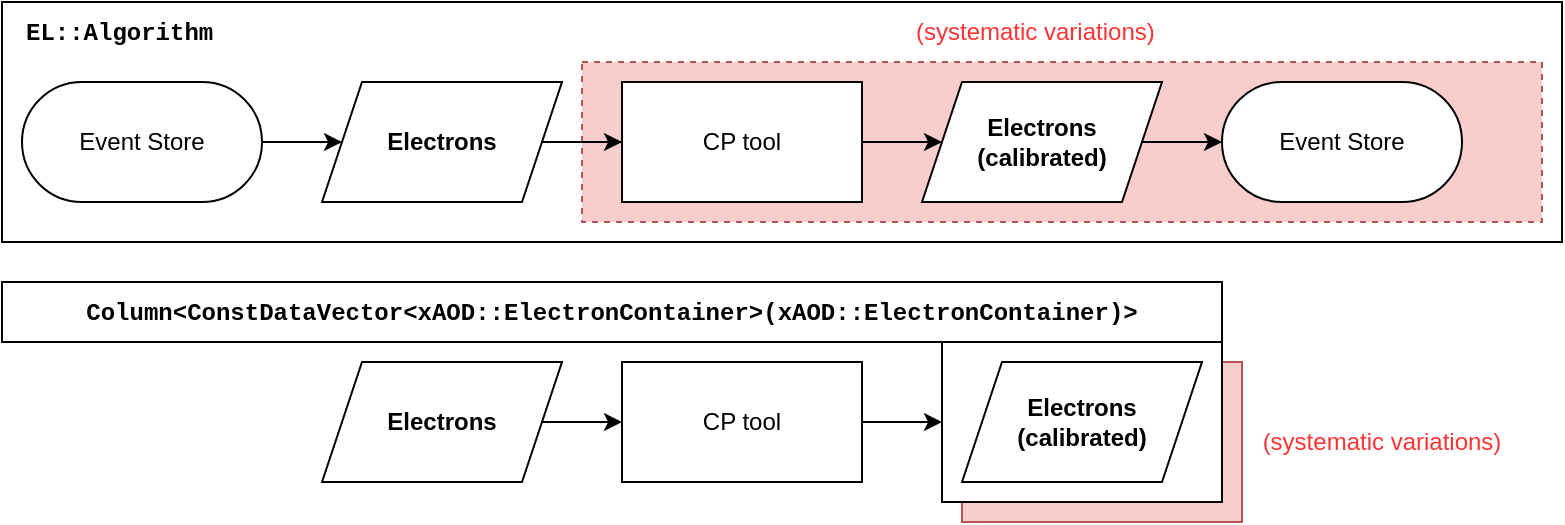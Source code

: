 <mxfile version="24.2.5" type="github">
  <diagram name="Page-1" id="eESwpwTJ727Z9VuxWrhZ">
    <mxGraphModel dx="1306" dy="862" grid="1" gridSize="10" guides="1" tooltips="1" connect="1" arrows="1" fold="1" page="1" pageScale="1" pageWidth="850" pageHeight="1100" math="0" shadow="0">
      <root>
        <mxCell id="0" />
        <mxCell id="1" parent="0" />
        <mxCell id="6uGf9xz0uIhTVBSY1WrW-1" value="" style="rounded=0;whiteSpace=wrap;html=1;" vertex="1" parent="1">
          <mxGeometry x="40" y="100" width="780" height="120" as="geometry" />
        </mxCell>
        <mxCell id="6uGf9xz0uIhTVBSY1WrW-2" value="" style="rounded=0;whiteSpace=wrap;html=1;dashed=1;fillColor=#f8cecc;strokeColor=#b85450;" vertex="1" parent="1">
          <mxGeometry x="330" y="130" width="480" height="80" as="geometry" />
        </mxCell>
        <mxCell id="6uGf9xz0uIhTVBSY1WrW-8" style="rounded=0;orthogonalLoop=1;jettySize=auto;html=1;exitX=1;exitY=0.5;exitDx=0;exitDy=0;entryX=0;entryY=0.5;entryDx=0;entryDy=0;" edge="1" parent="1" source="6uGf9xz0uIhTVBSY1WrW-9" target="6uGf9xz0uIhTVBSY1WrW-28">
          <mxGeometry relative="1" as="geometry" />
        </mxCell>
        <mxCell id="6uGf9xz0uIhTVBSY1WrW-19" value="&lt;font face=&quot;Courier New&quot;&gt;EL::Algorithm&lt;/font&gt;" style="text;html=1;align=left;verticalAlign=middle;whiteSpace=wrap;rounded=0;fontStyle=1" vertex="1" parent="1">
          <mxGeometry x="50" y="100" width="360" height="30" as="geometry" />
        </mxCell>
        <mxCell id="6uGf9xz0uIhTVBSY1WrW-20" value="" style="group;fontStyle=0" vertex="1" connectable="0" parent="1">
          <mxGeometry x="200" y="140" width="120" height="60" as="geometry" />
        </mxCell>
        <mxCell id="6uGf9xz0uIhTVBSY1WrW-21" value="" style="shape=parallelogram;perimeter=parallelogramPerimeter;whiteSpace=wrap;html=1;fixedSize=1;" vertex="1" parent="6uGf9xz0uIhTVBSY1WrW-20">
          <mxGeometry width="120" height="60" as="geometry" />
        </mxCell>
        <mxCell id="6uGf9xz0uIhTVBSY1WrW-22" value="&lt;b&gt;Electrons&lt;/b&gt;" style="text;html=1;align=center;verticalAlign=middle;whiteSpace=wrap;rounded=0;" vertex="1" parent="6uGf9xz0uIhTVBSY1WrW-20">
          <mxGeometry x="30" y="15" width="60" height="30" as="geometry" />
        </mxCell>
        <mxCell id="6uGf9xz0uIhTVBSY1WrW-23" style="edgeStyle=orthogonalEdgeStyle;rounded=0;orthogonalLoop=1;jettySize=auto;html=1;exitX=1;exitY=0.5;exitDx=0;exitDy=0;entryX=0;entryY=0.5;entryDx=0;entryDy=0;" edge="1" parent="1" source="6uGf9xz0uIhTVBSY1WrW-24" target="6uGf9xz0uIhTVBSY1WrW-21">
          <mxGeometry relative="1" as="geometry" />
        </mxCell>
        <mxCell id="6uGf9xz0uIhTVBSY1WrW-24" value="Event Store" style="rounded=1;whiteSpace=wrap;html=1;arcSize=50;" vertex="1" parent="1">
          <mxGeometry x="50" y="140" width="120" height="60" as="geometry" />
        </mxCell>
        <mxCell id="6uGf9xz0uIhTVBSY1WrW-25" style="edgeStyle=orthogonalEdgeStyle;rounded=0;orthogonalLoop=1;jettySize=auto;html=1;exitX=1;exitY=0.5;exitDx=0;exitDy=0;entryX=0;entryY=0.5;entryDx=0;entryDy=0;" edge="1" parent="1" source="6uGf9xz0uIhTVBSY1WrW-21" target="6uGf9xz0uIhTVBSY1WrW-9">
          <mxGeometry relative="1" as="geometry">
            <mxPoint x="350" y="170" as="targetPoint" />
          </mxGeometry>
        </mxCell>
        <mxCell id="6uGf9xz0uIhTVBSY1WrW-28" value="Event Store" style="rounded=1;whiteSpace=wrap;html=1;arcSize=50;" vertex="1" parent="1">
          <mxGeometry x="650" y="140" width="120" height="60" as="geometry" />
        </mxCell>
        <mxCell id="6uGf9xz0uIhTVBSY1WrW-38" value="" style="group;fontStyle=1" vertex="1" connectable="0" parent="1">
          <mxGeometry x="200" y="280" width="120" height="60" as="geometry" />
        </mxCell>
        <mxCell id="6uGf9xz0uIhTVBSY1WrW-39" value="" style="shape=parallelogram;perimeter=parallelogramPerimeter;whiteSpace=wrap;html=1;fixedSize=1;" vertex="1" parent="6uGf9xz0uIhTVBSY1WrW-38">
          <mxGeometry width="120" height="60" as="geometry" />
        </mxCell>
        <mxCell id="6uGf9xz0uIhTVBSY1WrW-40" value="&lt;b&gt;Electrons&lt;/b&gt;" style="text;html=1;align=center;verticalAlign=middle;whiteSpace=wrap;rounded=0;" vertex="1" parent="6uGf9xz0uIhTVBSY1WrW-38">
          <mxGeometry x="30" y="15" width="60" height="30" as="geometry" />
        </mxCell>
        <mxCell id="6uGf9xz0uIhTVBSY1WrW-41" style="edgeStyle=orthogonalEdgeStyle;rounded=0;orthogonalLoop=1;jettySize=auto;html=1;exitX=1;exitY=0.5;exitDx=0;exitDy=0;entryX=0;entryY=0.5;entryDx=0;entryDy=0;" edge="1" parent="1" source="6uGf9xz0uIhTVBSY1WrW-39">
          <mxGeometry relative="1" as="geometry">
            <mxPoint x="350" y="310" as="targetPoint" />
          </mxGeometry>
        </mxCell>
        <mxCell id="6uGf9xz0uIhTVBSY1WrW-44" value="&lt;pre&gt;&lt;font face=&quot;Courier New&quot;&gt;&lt;span&gt;Column&amp;lt;ConstDataVector&amp;lt;xAOD::ElectronContainer&amp;gt;(xAOD::ElectronContainer)&amp;gt;&lt;/span&gt;&lt;/font&gt;&lt;/pre&gt;" style="text;html=1;align=center;verticalAlign=middle;whiteSpace=wrap;rounded=0;fontStyle=1;fillColor=default;strokeColor=default;" vertex="1" parent="1">
          <mxGeometry x="40" y="240" width="610" height="30" as="geometry" />
        </mxCell>
        <mxCell id="6uGf9xz0uIhTVBSY1WrW-49" value="" style="group" vertex="1" connectable="0" parent="1">
          <mxGeometry x="500" y="140" width="120" height="60" as="geometry" />
        </mxCell>
        <mxCell id="6uGf9xz0uIhTVBSY1WrW-9" value="" style="shape=parallelogram;perimeter=parallelogramPerimeter;whiteSpace=wrap;html=1;fixedSize=1;" vertex="1" parent="6uGf9xz0uIhTVBSY1WrW-49">
          <mxGeometry width="120" height="60" as="geometry" />
        </mxCell>
        <mxCell id="6uGf9xz0uIhTVBSY1WrW-13" value="&lt;div&gt;&lt;b&gt;Electrons (calibrated)&lt;br&gt;&lt;/b&gt;&lt;/div&gt;" style="text;html=1;align=center;verticalAlign=middle;whiteSpace=wrap;rounded=0;" vertex="1" parent="6uGf9xz0uIhTVBSY1WrW-49">
          <mxGeometry x="30" y="15" width="60" height="30" as="geometry" />
        </mxCell>
        <mxCell id="6uGf9xz0uIhTVBSY1WrW-51" value="CP tool" style="rounded=0;whiteSpace=wrap;html=1;" vertex="1" parent="1">
          <mxGeometry x="350" y="140" width="120" height="60" as="geometry" />
        </mxCell>
        <mxCell id="6uGf9xz0uIhTVBSY1WrW-53" style="edgeStyle=orthogonalEdgeStyle;rounded=0;orthogonalLoop=1;jettySize=auto;html=1;exitX=1;exitY=0.5;exitDx=0;exitDy=0;entryX=0;entryY=0.5;entryDx=0;entryDy=0;" edge="1" parent="1" source="6uGf9xz0uIhTVBSY1WrW-21" target="6uGf9xz0uIhTVBSY1WrW-51">
          <mxGeometry relative="1" as="geometry" />
        </mxCell>
        <mxCell id="6uGf9xz0uIhTVBSY1WrW-54" value="(systematic variations)" style="text;html=1;align=left;verticalAlign=middle;whiteSpace=wrap;rounded=0;fontColor=#FF3333;" vertex="1" parent="1">
          <mxGeometry x="495" y="100" width="150" height="30" as="geometry" />
        </mxCell>
        <mxCell id="6uGf9xz0uIhTVBSY1WrW-68" style="edgeStyle=orthogonalEdgeStyle;rounded=0;orthogonalLoop=1;jettySize=auto;html=1;exitX=1;exitY=0.5;exitDx=0;exitDy=0;entryX=0;entryY=0.5;entryDx=0;entryDy=0;" edge="1" parent="1" source="6uGf9xz0uIhTVBSY1WrW-63" target="6uGf9xz0uIhTVBSY1WrW-5">
          <mxGeometry relative="1" as="geometry" />
        </mxCell>
        <mxCell id="6uGf9xz0uIhTVBSY1WrW-63" value="CP tool" style="rounded=0;whiteSpace=wrap;html=1;" vertex="1" parent="1">
          <mxGeometry x="350" y="280" width="120" height="60" as="geometry" />
        </mxCell>
        <mxCell id="6uGf9xz0uIhTVBSY1WrW-3" value="" style="rounded=0;whiteSpace=wrap;html=1;fillColor=#f8cecc;strokeColor=#b85450;" vertex="1" parent="1">
          <mxGeometry x="520" y="280" width="140" height="80" as="geometry" />
        </mxCell>
        <mxCell id="6uGf9xz0uIhTVBSY1WrW-5" value="" style="rounded=0;whiteSpace=wrap;html=1;" vertex="1" parent="1">
          <mxGeometry x="510" y="270" width="140" height="80" as="geometry" />
        </mxCell>
        <mxCell id="6uGf9xz0uIhTVBSY1WrW-61" value="" style="shape=parallelogram;perimeter=parallelogramPerimeter;whiteSpace=wrap;html=1;fixedSize=1;" vertex="1" parent="1">
          <mxGeometry x="520" y="280" width="120" height="60" as="geometry" />
        </mxCell>
        <mxCell id="6uGf9xz0uIhTVBSY1WrW-62" value="&lt;div&gt;&lt;b&gt;Electrons (calibrated)&lt;br&gt;&lt;/b&gt;&lt;/div&gt;" style="text;html=1;align=center;verticalAlign=middle;whiteSpace=wrap;rounded=0;" vertex="1" parent="1">
          <mxGeometry x="550" y="295" width="60" height="30" as="geometry" />
        </mxCell>
        <mxCell id="6uGf9xz0uIhTVBSY1WrW-46" value="(systematic variations)" style="text;html=1;align=center;verticalAlign=middle;whiteSpace=wrap;rounded=0;fontColor=#FF3333;" vertex="1" parent="1">
          <mxGeometry x="660" y="305" width="140" height="30" as="geometry" />
        </mxCell>
      </root>
    </mxGraphModel>
  </diagram>
</mxfile>
